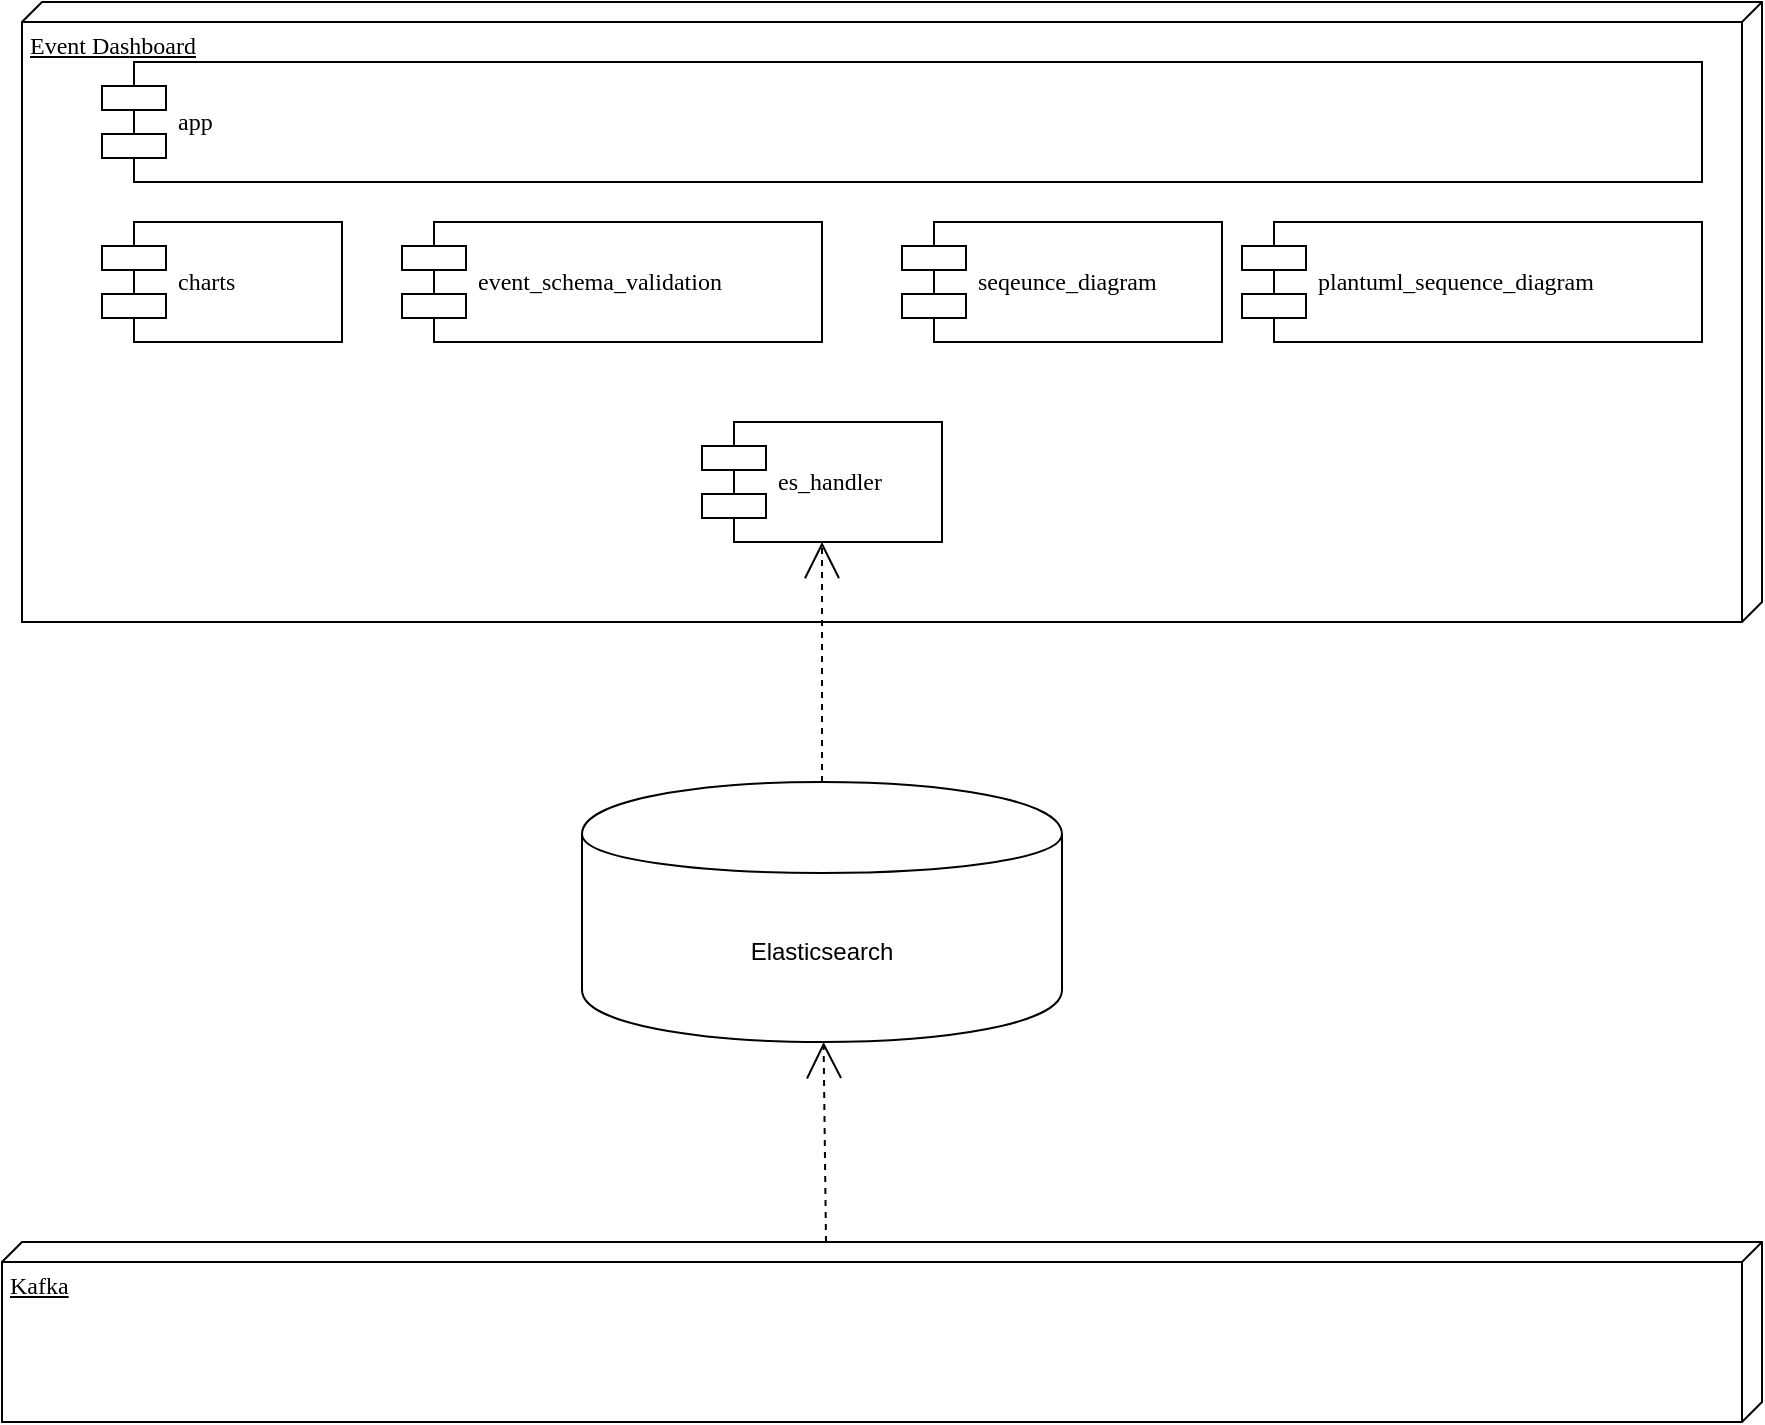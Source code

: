 <mxfile version="12.6.5" type="device"><diagram name="Page-1" id="5f0bae14-7c28-e335-631c-24af17079c00"><mxGraphModel dx="2022" dy="1124" grid="1" gridSize="10" guides="1" tooltips="1" connect="1" arrows="1" fold="1" page="1" pageScale="1" pageWidth="1100" pageHeight="850" background="#ffffff" math="0" shadow="0"><root><mxCell id="0"/><mxCell id="1" parent="0"/><mxCell id="39150e848f15840c-1" value="Event Dashboard" style="verticalAlign=top;align=left;spacingTop=8;spacingLeft=2;spacingRight=12;shape=cube;size=10;direction=south;fontStyle=4;html=1;rounded=0;shadow=0;comic=0;labelBackgroundColor=none;strokeWidth=1;fontFamily=Verdana;fontSize=12" parent="1" vertex="1"><mxGeometry x="120" y="40" width="870" height="310" as="geometry"/></mxCell><mxCell id="39150e848f15840c-5" value="charts" style="shape=component;align=left;spacingLeft=36;rounded=0;shadow=0;comic=0;labelBackgroundColor=none;strokeWidth=1;fontFamily=Verdana;fontSize=12;html=1;" parent="1" vertex="1"><mxGeometry x="160" y="150" width="120" height="60" as="geometry"/></mxCell><mxCell id="39150e848f15840c-11" style="edgeStyle=none;rounded=0;html=1;dashed=1;labelBackgroundColor=none;startArrow=none;startFill=0;startSize=8;endArrow=open;endFill=0;endSize=16;fontFamily=Verdana;fontSize=12;exitX=0.5;exitY=0;exitDx=0;exitDy=0;" parent="1" source="te-13fYUemeA-JjVJ003-1" target="te-13fYUemeA-JjVJ003-5" edge="1"><mxGeometry relative="1" as="geometry"><mxPoint x="364.453" y="248.321" as="targetPoint"/></mxGeometry></mxCell><mxCell id="oanQLXokJftE-2hhvSWX-1" value="Kafka" style="verticalAlign=top;align=left;spacingTop=8;spacingLeft=2;spacingRight=12;shape=cube;size=10;direction=south;fontStyle=4;html=1;rounded=0;shadow=0;comic=0;labelBackgroundColor=none;strokeWidth=1;fontFamily=Verdana;fontSize=12" parent="1" vertex="1"><mxGeometry x="110" y="660" width="880" height="90" as="geometry"/></mxCell><mxCell id="oanQLXokJftE-2hhvSWX-2" style="edgeStyle=none;rounded=0;html=1;dashed=1;labelBackgroundColor=none;startArrow=none;startFill=0;startSize=8;endArrow=open;endFill=0;endSize=16;fontFamily=Verdana;fontSize=12;" parent="1" target="te-13fYUemeA-JjVJ003-1" edge="1"><mxGeometry relative="1" as="geometry"><mxPoint x="522" y="660" as="sourcePoint"/><mxPoint x="642.353" y="510" as="targetPoint"/></mxGeometry></mxCell><mxCell id="te-13fYUemeA-JjVJ003-1" value="Elasticsearch" style="shape=cylinder;whiteSpace=wrap;html=1;boundedLbl=1;backgroundOutline=1;" vertex="1" parent="1"><mxGeometry x="400" y="430" width="240" height="130" as="geometry"/></mxCell><mxCell id="te-13fYUemeA-JjVJ003-3" value="app" style="shape=component;align=left;spacingLeft=36;rounded=0;shadow=0;comic=0;labelBackgroundColor=none;strokeWidth=1;fontFamily=Verdana;fontSize=12;html=1;" vertex="1" parent="1"><mxGeometry x="160" y="70" width="800" height="60" as="geometry"/></mxCell><mxCell id="te-13fYUemeA-JjVJ003-4" value="event_schema_validation" style="shape=component;align=left;spacingLeft=36;rounded=0;shadow=0;comic=0;labelBackgroundColor=none;strokeWidth=1;fontFamily=Verdana;fontSize=12;html=1;" vertex="1" parent="1"><mxGeometry x="310" y="150" width="210" height="60" as="geometry"/></mxCell><mxCell id="te-13fYUemeA-JjVJ003-5" value="es_handler" style="shape=component;align=left;spacingLeft=36;rounded=0;shadow=0;comic=0;labelBackgroundColor=none;strokeWidth=1;fontFamily=Verdana;fontSize=12;html=1;" vertex="1" parent="1"><mxGeometry x="460" y="250" width="120" height="60" as="geometry"/></mxCell><mxCell id="te-13fYUemeA-JjVJ003-6" value="plantuml_sequence_diagram" style="shape=component;align=left;spacingLeft=36;rounded=0;shadow=0;comic=0;labelBackgroundColor=none;strokeWidth=1;fontFamily=Verdana;fontSize=12;html=1;" vertex="1" parent="1"><mxGeometry x="730" y="150" width="230" height="60" as="geometry"/></mxCell><mxCell id="te-13fYUemeA-JjVJ003-7" value="seqeunce_diagram" style="shape=component;align=left;spacingLeft=36;rounded=0;shadow=0;comic=0;labelBackgroundColor=none;strokeWidth=1;fontFamily=Verdana;fontSize=12;html=1;" vertex="1" parent="1"><mxGeometry x="560" y="150" width="160" height="60" as="geometry"/></mxCell></root></mxGraphModel></diagram></mxfile>